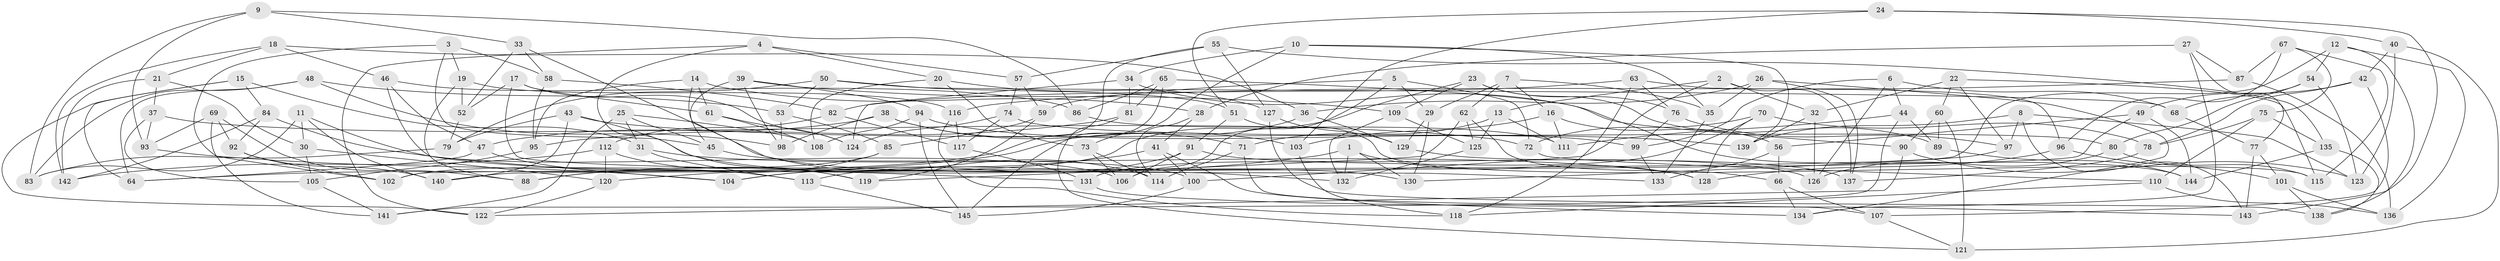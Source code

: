 // Generated by graph-tools (version 1.1) at 2025/03/03/09/25 03:03:06]
// undirected, 145 vertices, 290 edges
graph export_dot {
graph [start="1"]
  node [color=gray90,style=filled];
  1;
  2;
  3;
  4;
  5;
  6;
  7;
  8;
  9;
  10;
  11;
  12;
  13;
  14;
  15;
  16;
  17;
  18;
  19;
  20;
  21;
  22;
  23;
  24;
  25;
  26;
  27;
  28;
  29;
  30;
  31;
  32;
  33;
  34;
  35;
  36;
  37;
  38;
  39;
  40;
  41;
  42;
  43;
  44;
  45;
  46;
  47;
  48;
  49;
  50;
  51;
  52;
  53;
  54;
  55;
  56;
  57;
  58;
  59;
  60;
  61;
  62;
  63;
  64;
  65;
  66;
  67;
  68;
  69;
  70;
  71;
  72;
  73;
  74;
  75;
  76;
  77;
  78;
  79;
  80;
  81;
  82;
  83;
  84;
  85;
  86;
  87;
  88;
  89;
  90;
  91;
  92;
  93;
  94;
  95;
  96;
  97;
  98;
  99;
  100;
  101;
  102;
  103;
  104;
  105;
  106;
  107;
  108;
  109;
  110;
  111;
  112;
  113;
  114;
  115;
  116;
  117;
  118;
  119;
  120;
  121;
  122;
  123;
  124;
  125;
  126;
  127;
  128;
  129;
  130;
  131;
  132;
  133;
  134;
  135;
  136;
  137;
  138;
  139;
  140;
  141;
  142;
  143;
  144;
  145;
  1 -- 104;
  1 -- 130;
  1 -- 128;
  1 -- 132;
  2 -- 137;
  2 -- 13;
  2 -- 100;
  2 -- 32;
  3 -- 58;
  3 -- 102;
  3 -- 19;
  3 -- 45;
  4 -- 122;
  4 -- 20;
  4 -- 57;
  4 -- 119;
  5 -- 29;
  5 -- 72;
  5 -- 59;
  5 -- 106;
  6 -- 68;
  6 -- 99;
  6 -- 126;
  6 -- 44;
  7 -- 35;
  7 -- 16;
  7 -- 29;
  7 -- 62;
  8 -- 143;
  8 -- 97;
  8 -- 139;
  8 -- 123;
  9 -- 33;
  9 -- 93;
  9 -- 83;
  9 -- 86;
  10 -- 34;
  10 -- 35;
  10 -- 73;
  10 -- 139;
  11 -- 140;
  11 -- 83;
  11 -- 131;
  11 -- 30;
  12 -- 143;
  12 -- 136;
  12 -- 102;
  12 -- 54;
  13 -- 125;
  13 -- 111;
  13 -- 71;
  14 -- 95;
  14 -- 61;
  14 -- 28;
  14 -- 114;
  15 -- 64;
  15 -- 122;
  15 -- 84;
  15 -- 31;
  16 -- 56;
  16 -- 111;
  16 -- 103;
  17 -- 133;
  17 -- 124;
  17 -- 52;
  17 -- 61;
  18 -- 46;
  18 -- 142;
  18 -- 36;
  18 -- 21;
  19 -- 52;
  19 -- 116;
  19 -- 88;
  20 -- 73;
  20 -- 108;
  20 -- 127;
  21 -- 142;
  21 -- 37;
  21 -- 30;
  22 -- 32;
  22 -- 97;
  22 -- 115;
  22 -- 60;
  23 -- 109;
  23 -- 120;
  23 -- 89;
  23 -- 76;
  24 -- 51;
  24 -- 138;
  24 -- 40;
  24 -- 103;
  25 -- 141;
  25 -- 108;
  25 -- 31;
  25 -- 45;
  26 -- 134;
  26 -- 36;
  26 -- 35;
  26 -- 137;
  27 -- 28;
  27 -- 134;
  27 -- 87;
  27 -- 77;
  28 -- 114;
  28 -- 41;
  29 -- 129;
  29 -- 130;
  30 -- 105;
  30 -- 120;
  31 -- 128;
  31 -- 113;
  32 -- 126;
  32 -- 139;
  33 -- 132;
  33 -- 52;
  33 -- 58;
  34 -- 124;
  34 -- 90;
  34 -- 81;
  35 -- 133;
  36 -- 129;
  36 -- 88;
  37 -- 72;
  37 -- 93;
  37 -- 105;
  38 -- 98;
  38 -- 71;
  38 -- 103;
  38 -- 47;
  39 -- 109;
  39 -- 94;
  39 -- 45;
  39 -- 98;
  40 -- 123;
  40 -- 42;
  40 -- 121;
  41 -- 100;
  41 -- 104;
  41 -- 134;
  42 -- 107;
  42 -- 49;
  42 -- 78;
  43 -- 140;
  43 -- 130;
  43 -- 79;
  43 -- 139;
  44 -- 141;
  44 -- 111;
  44 -- 89;
  45 -- 100;
  46 -- 47;
  46 -- 86;
  46 -- 104;
  47 -- 64;
  47 -- 113;
  48 -- 64;
  48 -- 83;
  48 -- 98;
  48 -- 53;
  49 -- 56;
  49 -- 144;
  49 -- 140;
  50 -- 79;
  50 -- 51;
  50 -- 53;
  50 -- 68;
  51 -- 115;
  51 -- 91;
  52 -- 79;
  53 -- 85;
  53 -- 98;
  54 -- 123;
  54 -- 80;
  54 -- 68;
  55 -- 135;
  55 -- 64;
  55 -- 57;
  55 -- 127;
  56 -- 66;
  56 -- 133;
  57 -- 74;
  57 -- 59;
  58 -- 95;
  58 -- 82;
  59 -- 119;
  59 -- 85;
  60 -- 90;
  60 -- 89;
  60 -- 121;
  61 -- 108;
  61 -- 124;
  62 -- 119;
  62 -- 125;
  62 -- 66;
  63 -- 76;
  63 -- 96;
  63 -- 118;
  63 -- 82;
  65 -- 145;
  65 -- 86;
  65 -- 144;
  65 -- 81;
  66 -- 134;
  66 -- 107;
  67 -- 87;
  67 -- 96;
  67 -- 75;
  67 -- 115;
  68 -- 77;
  69 -- 88;
  69 -- 93;
  69 -- 92;
  69 -- 141;
  70 -- 78;
  70 -- 128;
  70 -- 131;
  70 -- 72;
  71 -- 107;
  71 -- 114;
  72 -- 110;
  73 -- 114;
  73 -- 106;
  74 -- 117;
  74 -- 80;
  74 -- 124;
  75 -- 78;
  75 -- 135;
  75 -- 110;
  76 -- 99;
  76 -- 97;
  77 -- 101;
  77 -- 143;
  78 -- 137;
  79 -- 83;
  80 -- 115;
  80 -- 126;
  81 -- 121;
  81 -- 95;
  82 -- 117;
  82 -- 112;
  84 -- 92;
  84 -- 142;
  84 -- 106;
  85 -- 102;
  85 -- 88;
  86 -- 111;
  87 -- 116;
  87 -- 136;
  89 -- 144;
  90 -- 122;
  90 -- 123;
  91 -- 113;
  91 -- 126;
  91 -- 106;
  92 -- 102;
  92 -- 140;
  93 -- 104;
  94 -- 99;
  94 -- 108;
  94 -- 145;
  95 -- 105;
  96 -- 128;
  96 -- 101;
  97 -- 130;
  99 -- 133;
  100 -- 145;
  101 -- 136;
  101 -- 138;
  103 -- 118;
  105 -- 141;
  107 -- 121;
  109 -- 132;
  109 -- 125;
  110 -- 136;
  110 -- 118;
  112 -- 142;
  112 -- 119;
  112 -- 120;
  113 -- 145;
  116 -- 118;
  116 -- 117;
  117 -- 131;
  120 -- 122;
  125 -- 132;
  127 -- 129;
  127 -- 138;
  129 -- 137;
  131 -- 143;
  135 -- 138;
  135 -- 144;
}
